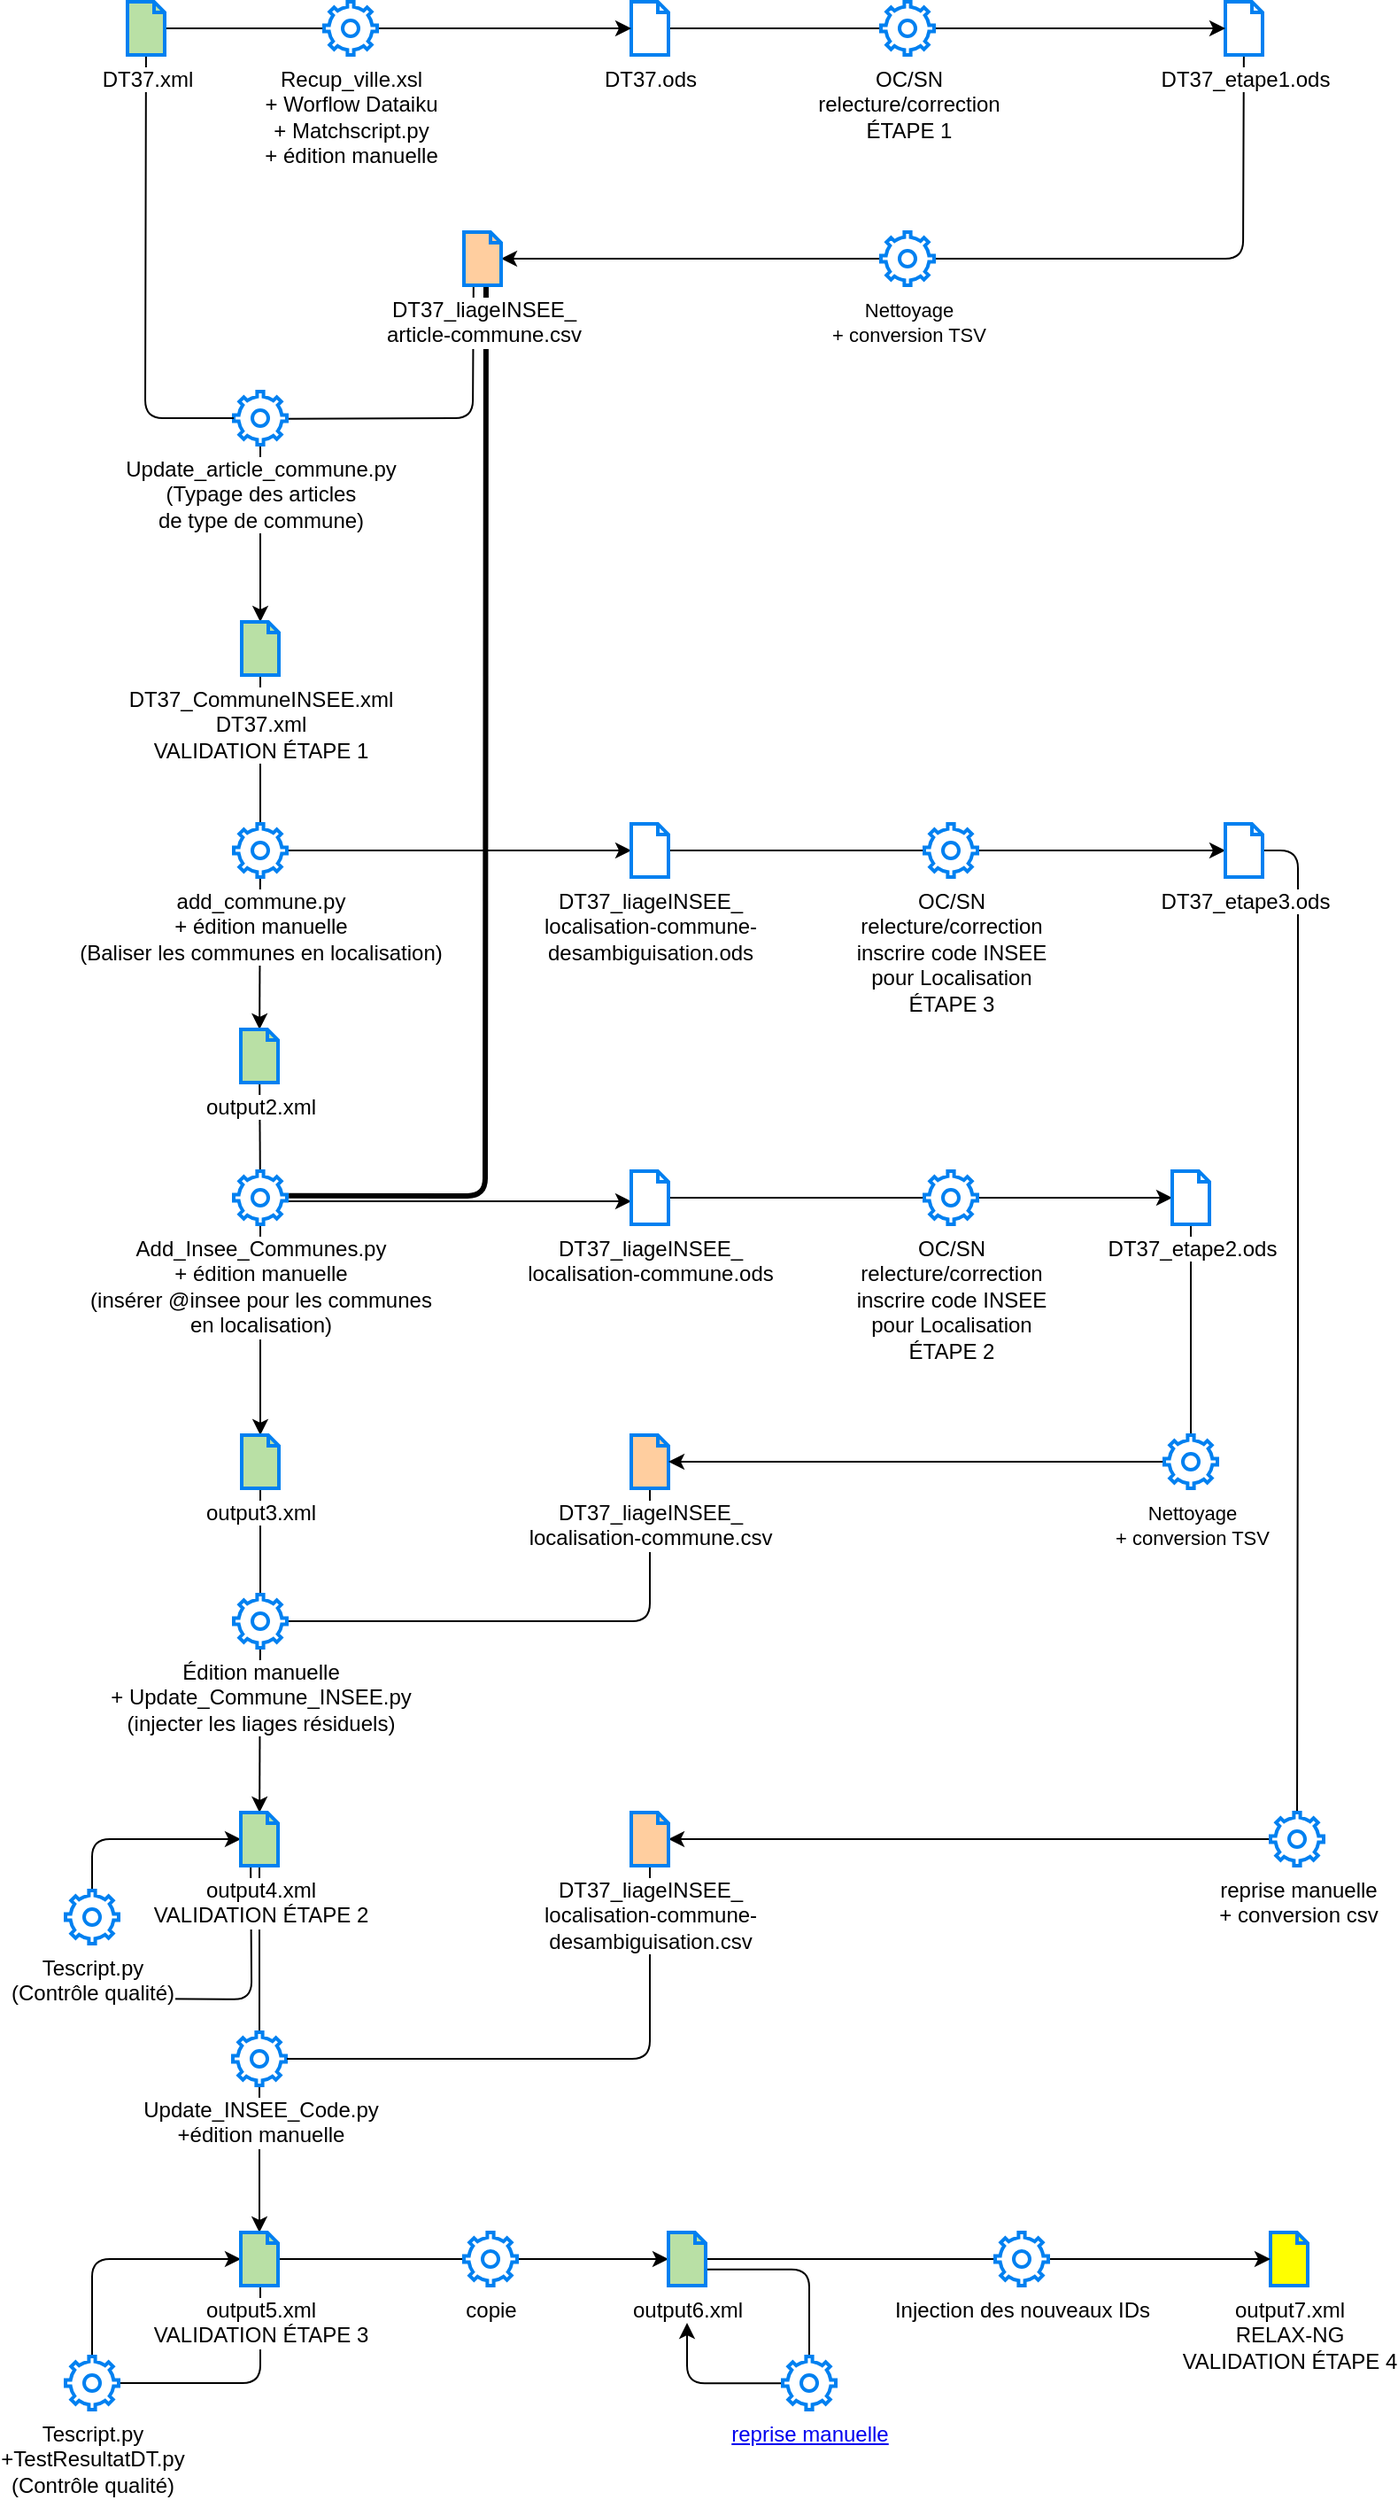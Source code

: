 <mxfile version="17.4.6" type="device"><diagram id="OXeQtArzFsAy8BI1pEPw" name="Page-1"><mxGraphModel dx="740" dy="433" grid="1" gridSize="10" guides="1" tooltips="1" connect="1" arrows="1" fold="1" page="1" pageScale="1" pageWidth="827" pageHeight="1169" math="0" shadow="0"><root><mxCell id="0"/><mxCell id="1" parent="0"/><mxCell id="P8x6slcPoMN7_pruIpa9-91" value="" style="edgeStyle=none;rounded=0;orthogonalLoop=1;jettySize=auto;html=1;endArrow=none;endFill=0;" edge="1" parent="1" source="P8x6slcPoMN7_pruIpa9-1" target="P8x6slcPoMN7_pruIpa9-39"><mxGeometry relative="1" as="geometry"/></mxCell><object label="DT37.ods" id="P8x6slcPoMN7_pruIpa9-1"><mxCell style="html=1;verticalLabelPosition=bottom;align=center;labelBackgroundColor=#ffffff;verticalAlign=top;strokeWidth=2;strokeColor=#0080F0;shadow=0;dashed=0;shape=mxgraph.ios7.icons.document;" vertex="1" parent="1"><mxGeometry x="364.5" y="80" width="21" height="30" as="geometry"/></mxCell></object><mxCell id="P8x6slcPoMN7_pruIpa9-94" value="" style="edgeStyle=none;rounded=1;orthogonalLoop=1;jettySize=auto;html=1;endArrow=none;endFill=0;" edge="1" parent="1" source="P8x6slcPoMN7_pruIpa9-2" target="P8x6slcPoMN7_pruIpa9-93"><mxGeometry relative="1" as="geometry"><Array as="points"><mxPoint x="710" y="225"/></Array></mxGeometry></mxCell><object label="DT37_etape1.ods" id="P8x6slcPoMN7_pruIpa9-2"><mxCell style="html=1;verticalLabelPosition=bottom;align=center;labelBackgroundColor=#ffffff;verticalAlign=top;strokeWidth=2;strokeColor=#0080F0;shadow=0;dashed=0;shape=mxgraph.ios7.icons.document;" vertex="1" parent="1"><mxGeometry x="700" y="80" width="21" height="30" as="geometry"/></mxCell></object><mxCell id="P8x6slcPoMN7_pruIpa9-96" value="" style="edgeStyle=none;rounded=1;orthogonalLoop=1;jettySize=auto;html=1;endArrow=none;endFill=0;entryX=0.97;entryY=0.512;entryDx=0;entryDy=0;entryPerimeter=0;" edge="1" parent="1" target="P8x6slcPoMN7_pruIpa9-16"><mxGeometry relative="1" as="geometry"><mxPoint x="275.417" y="240" as="sourcePoint"/><mxPoint x="165" y="315" as="targetPoint"/><Array as="points"><mxPoint x="275" y="315"/></Array></mxGeometry></mxCell><mxCell id="P8x6slcPoMN7_pruIpa9-89" value="" style="edgeStyle=none;rounded=0;orthogonalLoop=1;jettySize=auto;html=1;endArrow=none;endFill=0;" edge="1" parent="1" source="P8x6slcPoMN7_pruIpa9-6" target="P8x6slcPoMN7_pruIpa9-5"><mxGeometry relative="1" as="geometry"/></mxCell><mxCell id="P8x6slcPoMN7_pruIpa9-90" value="" style="edgeStyle=none;rounded=0;orthogonalLoop=1;jettySize=auto;html=1;endArrow=classic;endFill=1;" edge="1" parent="1" source="P8x6slcPoMN7_pruIpa9-5" target="P8x6slcPoMN7_pruIpa9-1"><mxGeometry relative="1" as="geometry"/></mxCell><mxCell id="P8x6slcPoMN7_pruIpa9-5" value="Recup_ville.xsl&lt;br&gt;+ Worflow Dataiku&lt;br&gt;+ Matchscript.py&lt;br&gt;+ édition manuelle" style="html=1;verticalLabelPosition=bottom;align=center;labelBackgroundColor=#ffffff;verticalAlign=top;strokeWidth=2;strokeColor=#0080F0;shadow=0;dashed=0;shape=mxgraph.ios7.icons.settings;" vertex="1" parent="1"><mxGeometry x="191" y="80" width="30" height="30" as="geometry"/></mxCell><mxCell id="P8x6slcPoMN7_pruIpa9-84" value="" style="edgeStyle=none;rounded=0;orthogonalLoop=1;jettySize=auto;html=1;endArrow=none;endFill=0;" edge="1" parent="1" source="P8x6slcPoMN7_pruIpa9-12" target="P8x6slcPoMN7_pruIpa9-29"><mxGeometry relative="1" as="geometry"/></mxCell><mxCell id="P8x6slcPoMN7_pruIpa9-103" value="" style="edgeStyle=none;rounded=0;orthogonalLoop=1;jettySize=auto;html=1;endArrow=classic;endFill=1;" edge="1" parent="1" source="P8x6slcPoMN7_pruIpa9-12" target="P8x6slcPoMN7_pruIpa9-40"><mxGeometry relative="1" as="geometry"/></mxCell><mxCell id="P8x6slcPoMN7_pruIpa9-12" value="OC/SN&lt;br&gt;relecture/correction&lt;br&gt;inscrire code INSEE&lt;br&gt;pour Localisation&lt;br&gt;ÉTAPE 3" style="html=1;verticalLabelPosition=bottom;align=center;labelBackgroundColor=#ffffff;verticalAlign=top;strokeWidth=2;strokeColor=#0080F0;shadow=0;dashed=0;shape=mxgraph.ios7.icons.settings;" vertex="1" parent="1"><mxGeometry x="530" y="544" width="30" height="30" as="geometry"/></mxCell><mxCell id="P8x6slcPoMN7_pruIpa9-98" value="" style="edgeStyle=none;rounded=0;orthogonalLoop=1;jettySize=auto;html=1;endArrow=classic;endFill=1;" edge="1" parent="1" source="P8x6slcPoMN7_pruIpa9-16" target="P8x6slcPoMN7_pruIpa9-21"><mxGeometry relative="1" as="geometry"/></mxCell><mxCell id="P8x6slcPoMN7_pruIpa9-16" value="Update_article_commune.py&lt;br&gt;(Typage des articles&lt;br&gt;de type de commune)" style="html=1;verticalLabelPosition=bottom;align=center;labelBackgroundColor=#ffffff;verticalAlign=top;strokeWidth=2;strokeColor=#0080F0;shadow=0;dashed=0;shape=mxgraph.ios7.icons.settings;" vertex="1" parent="1"><mxGeometry x="140" y="300" width="30" height="30" as="geometry"/></mxCell><mxCell id="P8x6slcPoMN7_pruIpa9-99" value="" style="edgeStyle=none;rounded=0;orthogonalLoop=1;jettySize=auto;html=1;endArrow=none;endFill=0;" edge="1" parent="1" source="P8x6slcPoMN7_pruIpa9-21" target="P8x6slcPoMN7_pruIpa9-25"><mxGeometry relative="1" as="geometry"/></mxCell><object label="DT37_CommuneINSEE.xml&lt;br&gt;DT37.xml&lt;br&gt;VALIDATION ÉTAPE 1" id="P8x6slcPoMN7_pruIpa9-21"><mxCell style="html=1;verticalLabelPosition=bottom;align=center;labelBackgroundColor=#ffffff;verticalAlign=top;strokeWidth=2;strokeColor=#0080F0;shadow=0;dashed=0;shape=mxgraph.ios7.icons.document;fillColor=#B9E0A5;" vertex="1" parent="1"><mxGeometry x="144.5" y="430" width="21" height="30" as="geometry"/></mxCell></object><mxCell id="P8x6slcPoMN7_pruIpa9-23" value="" style="endArrow=none;html=1;rounded=1;entryX=0;entryY=0.5;entryDx=0;entryDy=0;entryPerimeter=0;" edge="1" parent="1" source="P8x6slcPoMN7_pruIpa9-6" target="P8x6slcPoMN7_pruIpa9-16"><mxGeometry width="50" height="50" relative="1" as="geometry"><mxPoint x="390" y="420" as="sourcePoint"/><mxPoint x="130" y="315" as="targetPoint"/><Array as="points"><mxPoint x="90" y="315"/></Array></mxGeometry></mxCell><mxCell id="P8x6slcPoMN7_pruIpa9-100" value="" style="edgeStyle=none;rounded=0;orthogonalLoop=1;jettySize=auto;html=1;endArrow=classic;endFill=1;" edge="1" parent="1" source="P8x6slcPoMN7_pruIpa9-25" target="P8x6slcPoMN7_pruIpa9-28"><mxGeometry relative="1" as="geometry"/></mxCell><mxCell id="P8x6slcPoMN7_pruIpa9-102" value="" style="edgeStyle=none;rounded=0;orthogonalLoop=1;jettySize=auto;html=1;endArrow=classic;endFill=1;" edge="1" parent="1" source="P8x6slcPoMN7_pruIpa9-25" target="P8x6slcPoMN7_pruIpa9-29"><mxGeometry relative="1" as="geometry"/></mxCell><mxCell id="P8x6slcPoMN7_pruIpa9-25" value="add_commune.py&lt;br&gt;+ édition manuelle&lt;br&gt;(Baliser les communes en localisation)" style="html=1;verticalLabelPosition=bottom;align=center;labelBackgroundColor=#ffffff;verticalAlign=top;strokeWidth=2;strokeColor=#0080F0;shadow=0;dashed=0;shape=mxgraph.ios7.icons.settings;" vertex="1" parent="1"><mxGeometry x="140" y="544" width="30" height="30" as="geometry"/></mxCell><mxCell id="P8x6slcPoMN7_pruIpa9-101" value="" style="edgeStyle=none;rounded=0;orthogonalLoop=1;jettySize=auto;html=1;endArrow=none;endFill=0;" edge="1" parent="1" source="P8x6slcPoMN7_pruIpa9-28" target="P8x6slcPoMN7_pruIpa9-44"><mxGeometry relative="1" as="geometry"/></mxCell><object label="output2.xml" id="P8x6slcPoMN7_pruIpa9-28"><mxCell style="html=1;verticalLabelPosition=bottom;align=center;labelBackgroundColor=#ffffff;verticalAlign=top;strokeWidth=2;strokeColor=#0080F0;shadow=0;dashed=0;shape=mxgraph.ios7.icons.document;fillColor=#B9E0A5;" vertex="1" parent="1"><mxGeometry x="144" y="660" width="21" height="30" as="geometry"/></mxCell></object><object label="DT37_liageINSEE_&lt;br&gt;localisation-commune-&lt;br&gt;desambiguisation.ods" id="P8x6slcPoMN7_pruIpa9-29"><mxCell style="html=1;verticalLabelPosition=bottom;align=center;labelBackgroundColor=#ffffff;verticalAlign=top;strokeWidth=2;strokeColor=#0080F0;shadow=0;dashed=0;shape=mxgraph.ios7.icons.document;" vertex="1" parent="1"><mxGeometry x="364.5" y="544" width="21" height="30" as="geometry"/></mxCell></object><mxCell id="P8x6slcPoMN7_pruIpa9-92" value="" style="edgeStyle=none;rounded=0;orthogonalLoop=1;jettySize=auto;html=1;endArrow=classic;endFill=1;" edge="1" parent="1" source="P8x6slcPoMN7_pruIpa9-39" target="P8x6slcPoMN7_pruIpa9-2"><mxGeometry relative="1" as="geometry"/></mxCell><mxCell id="P8x6slcPoMN7_pruIpa9-39" value="OC/SN&lt;br&gt;relecture/correction&lt;br&gt;ÉTAPE 1" style="html=1;verticalLabelPosition=bottom;align=center;labelBackgroundColor=#ffffff;verticalAlign=top;strokeWidth=2;strokeColor=#0080F0;shadow=0;dashed=0;shape=mxgraph.ios7.icons.settings;" vertex="1" parent="1"><mxGeometry x="505.5" y="80" width="30" height="30" as="geometry"/></mxCell><mxCell id="P8x6slcPoMN7_pruIpa9-119" value="" style="edgeStyle=orthogonalEdgeStyle;rounded=1;sketch=0;orthogonalLoop=1;jettySize=auto;html=1;endArrow=none;endFill=0;strokeColor=#000000;strokeWidth=1;" edge="1" parent="1" source="P8x6slcPoMN7_pruIpa9-40" target="P8x6slcPoMN7_pruIpa9-117"><mxGeometry relative="1" as="geometry"/></mxCell><object label="DT37_etape3.ods" id="P8x6slcPoMN7_pruIpa9-40"><mxCell style="html=1;verticalLabelPosition=bottom;align=center;labelBackgroundColor=#ffffff;verticalAlign=top;strokeWidth=2;strokeColor=#0080F0;shadow=0;dashed=0;shape=mxgraph.ios7.icons.document;" vertex="1" parent="1"><mxGeometry x="700" y="544" width="21" height="30" as="geometry"/></mxCell></object><mxCell id="P8x6slcPoMN7_pruIpa9-50" style="edgeStyle=orthogonalEdgeStyle;rounded=0;orthogonalLoop=1;jettySize=auto;html=1;" edge="1" parent="1" source="P8x6slcPoMN7_pruIpa9-44" target="P8x6slcPoMN7_pruIpa9-45"><mxGeometry relative="1" as="geometry"><Array as="points"><mxPoint x="160" y="915"/></Array></mxGeometry></mxCell><mxCell id="P8x6slcPoMN7_pruIpa9-104" value="" style="edgeStyle=none;rounded=0;orthogonalLoop=1;jettySize=auto;html=1;endArrow=classic;endFill=1;" edge="1" parent="1"><mxGeometry relative="1" as="geometry"><mxPoint x="170" y="757" as="sourcePoint"/><mxPoint x="364.5" y="757" as="targetPoint"/></mxGeometry></mxCell><mxCell id="P8x6slcPoMN7_pruIpa9-44" value="Add_Insee_Communes.py&lt;br&gt;+ édition manuelle&lt;br&gt;(insérer @insee pour les communes&lt;br&gt;en localisation)" style="html=1;verticalLabelPosition=bottom;align=center;labelBackgroundColor=#ffffff;verticalAlign=top;strokeWidth=2;strokeColor=#0080F0;shadow=0;dashed=0;shape=mxgraph.ios7.icons.settings;" vertex="1" parent="1"><mxGeometry x="140" y="740" width="30" height="30" as="geometry"/></mxCell><mxCell id="P8x6slcPoMN7_pruIpa9-143" value="" style="edgeStyle=orthogonalEdgeStyle;rounded=0;sketch=0;orthogonalLoop=1;jettySize=auto;html=1;startArrow=none;startFill=0;endArrow=none;endFill=0;strokeColor=#000000;strokeWidth=1;" edge="1" parent="1" source="P8x6slcPoMN7_pruIpa9-45" target="P8x6slcPoMN7_pruIpa9-65"><mxGeometry relative="1" as="geometry"/></mxCell><object label="output3.xml" id="P8x6slcPoMN7_pruIpa9-45"><mxCell style="html=1;verticalLabelPosition=bottom;align=center;labelBackgroundColor=#ffffff;verticalAlign=top;strokeWidth=2;strokeColor=#0080F0;shadow=0;dashed=0;shape=mxgraph.ios7.icons.document;fillColor=#B9E0A5;" vertex="1" parent="1"><mxGeometry x="144.5" y="889" width="21" height="30" as="geometry"/></mxCell></object><mxCell id="P8x6slcPoMN7_pruIpa9-46" value="" style="endArrow=none;html=1;rounded=1;strokeWidth=3;exitX=1.037;exitY=0.462;exitDx=0;exitDy=0;exitPerimeter=0;" edge="1" parent="1" source="P8x6slcPoMN7_pruIpa9-44"><mxGeometry width="50" height="50" relative="1" as="geometry"><mxPoint x="170" y="800" as="sourcePoint"/><mxPoint x="282.488" y="236" as="targetPoint"/><Array as="points"><mxPoint x="282" y="754"/></Array></mxGeometry></mxCell><mxCell id="P8x6slcPoMN7_pruIpa9-86" value="" style="edgeStyle=none;rounded=0;orthogonalLoop=1;jettySize=auto;html=1;endArrow=none;endFill=0;" edge="1" parent="1" source="P8x6slcPoMN7_pruIpa9-51" target="P8x6slcPoMN7_pruIpa9-55"><mxGeometry relative="1" as="geometry"/></mxCell><object label="DT37_liageINSEE_&lt;br&gt;localisation-commune.ods" id="P8x6slcPoMN7_pruIpa9-51"><mxCell style="html=1;verticalLabelPosition=bottom;align=center;labelBackgroundColor=#ffffff;verticalAlign=top;strokeWidth=2;strokeColor=#0080F0;shadow=0;dashed=0;shape=mxgraph.ios7.icons.document;" vertex="1" parent="1"><mxGeometry x="364.5" y="740" width="21" height="30" as="geometry"/></mxCell></object><mxCell id="P8x6slcPoMN7_pruIpa9-87" value="" style="edgeStyle=none;rounded=0;orthogonalLoop=1;jettySize=auto;html=1;endArrow=classic;endFill=1;" edge="1" parent="1" source="P8x6slcPoMN7_pruIpa9-55" target="P8x6slcPoMN7_pruIpa9-56"><mxGeometry relative="1" as="geometry"/></mxCell><mxCell id="P8x6slcPoMN7_pruIpa9-55" value="OC/SN&lt;br&gt;relecture/correction&lt;br&gt;inscrire code INSEE&lt;br&gt;pour Localisation&lt;br&gt;ÉTAPE 2" style="html=1;verticalLabelPosition=bottom;align=center;labelBackgroundColor=#ffffff;verticalAlign=top;strokeWidth=2;strokeColor=#0080F0;shadow=0;dashed=0;shape=mxgraph.ios7.icons.settings;" vertex="1" parent="1"><mxGeometry x="530" y="740" width="30" height="30" as="geometry"/></mxCell><mxCell id="P8x6slcPoMN7_pruIpa9-106" value="" style="edgeStyle=none;rounded=0;orthogonalLoop=1;jettySize=auto;html=1;endArrow=none;endFill=0;" edge="1" parent="1" source="P8x6slcPoMN7_pruIpa9-56" target="P8x6slcPoMN7_pruIpa9-105"><mxGeometry relative="1" as="geometry"/></mxCell><mxCell id="P8x6slcPoMN7_pruIpa9-142" value="" style="edgeStyle=orthogonalEdgeStyle;rounded=1;sketch=0;orthogonalLoop=1;jettySize=auto;html=1;startArrow=none;startFill=0;endArrow=none;endFill=0;strokeColor=#000000;strokeWidth=1;" edge="1" parent="1" source="P8x6slcPoMN7_pruIpa9-57" target="P8x6slcPoMN7_pruIpa9-65"><mxGeometry relative="1" as="geometry"><Array as="points"><mxPoint x="375" y="994"/></Array></mxGeometry></mxCell><object label="DT37_liageINSEE_&lt;br&gt;localisation-commune.csv" id="P8x6slcPoMN7_pruIpa9-57"><mxCell style="html=1;verticalLabelPosition=bottom;align=center;labelBackgroundColor=#ffffff;verticalAlign=top;strokeWidth=2;strokeColor=#0080F0;shadow=0;dashed=0;shape=mxgraph.ios7.icons.document;fillColor=#FFCE9F;" vertex="1" parent="1"><mxGeometry x="364.5" y="889" width="21" height="30" as="geometry"/></mxCell></object><mxCell id="P8x6slcPoMN7_pruIpa9-74" value="" style="edgeStyle=orthogonalEdgeStyle;rounded=1;orthogonalLoop=1;jettySize=auto;html=1;endArrow=none;endFill=0;startArrow=classic;startFill=1;" edge="1" parent="1" source="P8x6slcPoMN7_pruIpa9-62" target="P8x6slcPoMN7_pruIpa9-69"><mxGeometry relative="1" as="geometry"/></mxCell><mxCell id="P8x6slcPoMN7_pruIpa9-78" value="" style="edgeStyle=orthogonalEdgeStyle;rounded=0;orthogonalLoop=1;jettySize=auto;html=1;endArrow=none;endFill=0;" edge="1" parent="1" source="P8x6slcPoMN7_pruIpa9-62" target="P8x6slcPoMN7_pruIpa9-77"><mxGeometry relative="1" as="geometry"/></mxCell><mxCell id="P8x6slcPoMN7_pruIpa9-111" value="" style="edgeStyle=none;rounded=0;orthogonalLoop=1;jettySize=auto;html=1;endArrow=classic;endFill=1;" edge="1" parent="1" source="P8x6slcPoMN7_pruIpa9-65" target="P8x6slcPoMN7_pruIpa9-62"><mxGeometry relative="1" as="geometry"/></mxCell><mxCell id="P8x6slcPoMN7_pruIpa9-65" value="Édition manuelle&lt;br&gt;+ Update_Commune_INSEE.py&lt;br&gt;(injecter les liages résiduels)" style="html=1;verticalLabelPosition=bottom;align=center;labelBackgroundColor=#ffffff;verticalAlign=top;strokeWidth=2;strokeColor=#0080F0;shadow=0;dashed=0;shape=mxgraph.ios7.icons.settings;" vertex="1" parent="1"><mxGeometry x="140" y="979" width="30" height="30" as="geometry"/></mxCell><mxCell id="P8x6slcPoMN7_pruIpa9-75" value="" style="edgeStyle=orthogonalEdgeStyle;rounded=1;orthogonalLoop=1;jettySize=auto;html=1;endArrow=none;endFill=0;" edge="1" parent="1"><mxGeometry relative="1" as="geometry"><mxPoint x="80" y="1207" as="sourcePoint"/><mxPoint x="149.556" y="1132" as="targetPoint"/></mxGeometry></mxCell><mxCell id="P8x6slcPoMN7_pruIpa9-69" value="Tescript.py&lt;br&gt;(Contrôle qualité)" style="html=1;verticalLabelPosition=bottom;align=center;labelBackgroundColor=#ffffff;verticalAlign=top;strokeWidth=2;strokeColor=#0080F0;shadow=0;dashed=0;shape=mxgraph.ios7.icons.settings;" vertex="1" parent="1"><mxGeometry x="45" y="1146" width="30" height="30" as="geometry"/></mxCell><mxCell id="P8x6slcPoMN7_pruIpa9-81" value="" style="edgeStyle=orthogonalEdgeStyle;rounded=0;orthogonalLoop=1;jettySize=auto;html=1;" edge="1" parent="1" source="P8x6slcPoMN7_pruIpa9-77" target="P8x6slcPoMN7_pruIpa9-80"><mxGeometry relative="1" as="geometry"/></mxCell><mxCell id="P8x6slcPoMN7_pruIpa9-77" value="Update_INSEE_Code.py&lt;br&gt;+édition manuelle" style="html=1;verticalLabelPosition=bottom;align=center;labelBackgroundColor=#ffffff;verticalAlign=top;strokeWidth=2;strokeColor=#0080F0;shadow=0;dashed=0;shape=mxgraph.ios7.icons.settings;" vertex="1" parent="1"><mxGeometry x="139.5" y="1226" width="30" height="30" as="geometry"/></mxCell><mxCell id="P8x6slcPoMN7_pruIpa9-126" value="" style="edgeStyle=orthogonalEdgeStyle;rounded=1;sketch=0;orthogonalLoop=1;jettySize=auto;html=1;startArrow=classic;startFill=1;endArrow=none;endFill=0;strokeColor=#000000;strokeWidth=1;" edge="1" parent="1" source="P8x6slcPoMN7_pruIpa9-80" target="P8x6slcPoMN7_pruIpa9-123"><mxGeometry relative="1" as="geometry"/></mxCell><mxCell id="P8x6slcPoMN7_pruIpa9-144" value="" style="edgeStyle=orthogonalEdgeStyle;rounded=0;sketch=0;orthogonalLoop=1;jettySize=auto;html=1;startArrow=none;startFill=0;endArrow=none;endFill=0;strokeColor=#000000;strokeWidth=1;" edge="1" parent="1" source="P8x6slcPoMN7_pruIpa9-80" target="P8x6slcPoMN7_pruIpa9-129"><mxGeometry relative="1" as="geometry"/></mxCell><mxCell id="P8x6slcPoMN7_pruIpa9-95" value="" style="edgeStyle=none;rounded=0;orthogonalLoop=1;jettySize=auto;html=1;endArrow=classic;endFill=1;" edge="1" parent="1" source="P8x6slcPoMN7_pruIpa9-93" target="P8x6slcPoMN7_pruIpa9-3"><mxGeometry relative="1" as="geometry"/></mxCell><mxCell id="P8x6slcPoMN7_pruIpa9-93" value="&lt;span style=&quot;font-size: 11px&quot;&gt;Nettoyage&lt;br&gt;+ conversion TSV&lt;/span&gt;" style="html=1;verticalLabelPosition=bottom;align=center;labelBackgroundColor=#ffffff;verticalAlign=top;strokeWidth=2;strokeColor=#0080F0;shadow=0;dashed=0;shape=mxgraph.ios7.icons.settings;" vertex="1" parent="1"><mxGeometry x="505.5" y="210" width="30" height="30" as="geometry"/></mxCell><mxCell id="P8x6slcPoMN7_pruIpa9-109" value="" style="edgeStyle=none;rounded=0;orthogonalLoop=1;jettySize=auto;html=1;endArrow=classic;endFill=1;" edge="1" parent="1" source="P8x6slcPoMN7_pruIpa9-105" target="P8x6slcPoMN7_pruIpa9-57"><mxGeometry relative="1" as="geometry"/></mxCell><mxCell id="P8x6slcPoMN7_pruIpa9-120" value="" style="edgeStyle=orthogonalEdgeStyle;rounded=1;sketch=0;orthogonalLoop=1;jettySize=auto;html=1;endArrow=classic;endFill=1;strokeColor=#000000;strokeWidth=1;" edge="1" parent="1" source="P8x6slcPoMN7_pruIpa9-117" target="P8x6slcPoMN7_pruIpa9-118"><mxGeometry relative="1" as="geometry"><Array as="points"><mxPoint x="740" y="1117"/></Array></mxGeometry></mxCell><mxCell id="P8x6slcPoMN7_pruIpa9-117" value="reprise manuelle&lt;br&gt;+ conversion csv" style="html=1;verticalLabelPosition=bottom;align=center;labelBackgroundColor=#ffffff;verticalAlign=top;strokeWidth=2;strokeColor=#0080F0;shadow=0;dashed=0;shape=mxgraph.ios7.icons.settings;rounded=0;sketch=0;fillColor=#FFFFFF;" vertex="1" parent="1"><mxGeometry x="725.5" y="1102" width="30" height="30" as="geometry"/></mxCell><mxCell id="P8x6slcPoMN7_pruIpa9-121" value="" style="edgeStyle=orthogonalEdgeStyle;rounded=1;sketch=0;orthogonalLoop=1;jettySize=auto;html=1;endArrow=none;endFill=0;strokeColor=#000000;strokeWidth=1;" edge="1" parent="1" source="P8x6slcPoMN7_pruIpa9-118"><mxGeometry relative="1" as="geometry"><mxPoint x="170" y="1241" as="targetPoint"/><Array as="points"><mxPoint x="375" y="1241"/></Array></mxGeometry></mxCell><mxCell id="P8x6slcPoMN7_pruIpa9-118" value="DT37_liageINSEE_&lt;br&gt;localisation-commune-&lt;br&gt;desambiguisation.csv" style="html=1;verticalLabelPosition=bottom;align=center;labelBackgroundColor=#ffffff;verticalAlign=top;strokeWidth=2;strokeColor=#0080F0;shadow=0;dashed=0;shape=mxgraph.ios7.icons.document;rounded=0;sketch=0;fillColor=#FFCE9F;" vertex="1" parent="1"><mxGeometry x="364.5" y="1102" width="21" height="30" as="geometry"/></mxCell><mxCell id="P8x6slcPoMN7_pruIpa9-125" value="" style="edgeStyle=orthogonalEdgeStyle;rounded=1;sketch=0;orthogonalLoop=1;jettySize=auto;html=1;startArrow=none;startFill=0;endArrow=none;endFill=0;strokeColor=#000000;strokeWidth=1;" edge="1" parent="1" source="P8x6slcPoMN7_pruIpa9-123" target="P8x6slcPoMN7_pruIpa9-80"><mxGeometry relative="1" as="geometry"><Array as="points"><mxPoint x="155" y="1424"/></Array></mxGeometry></mxCell><mxCell id="P8x6slcPoMN7_pruIpa9-123" value="Tescript.py&lt;br&gt;+TestResultatDT.py&lt;br&gt;(Contrôle qualité)" style="html=1;verticalLabelPosition=bottom;align=center;labelBackgroundColor=#ffffff;verticalAlign=top;strokeWidth=2;strokeColor=#0080F0;shadow=0;dashed=0;shape=mxgraph.ios7.icons.settings;" vertex="1" parent="1"><mxGeometry x="45" y="1409" width="30" height="30" as="geometry"/></mxCell><mxCell id="P8x6slcPoMN7_pruIpa9-136" value="" style="edgeStyle=orthogonalEdgeStyle;rounded=1;sketch=0;orthogonalLoop=1;jettySize=auto;html=1;startArrow=none;startFill=0;endArrow=classic;endFill=1;strokeColor=#000000;strokeWidth=1;exitX=-0.028;exitY=0.503;exitDx=0;exitDy=0;exitPerimeter=0;" edge="1" parent="1" source="P8x6slcPoMN7_pruIpa9-127"><mxGeometry relative="1" as="geometry"><mxPoint x="450" y="1428" as="sourcePoint"/><mxPoint x="396" y="1390" as="targetPoint"/><Array as="points"><mxPoint x="396" y="1424"/></Array></mxGeometry></mxCell><mxCell id="P8x6slcPoMN7_pruIpa9-127" value="&lt;a href=&quot;https://github.com/chartes/dico-topo/blob/enrichissement_xml_dt/data/_OUTPUT6_VALDATION_PROCEDURE.md&quot;&gt;reprise manuelle&lt;/a&gt;" style="html=1;verticalLabelPosition=bottom;align=center;labelBackgroundColor=#ffffff;verticalAlign=top;strokeWidth=2;strokeColor=#0080F0;shadow=0;dashed=0;shape=mxgraph.ios7.icons.settings;rounded=0;sketch=0;fillColor=#FFFFFF;" vertex="1" parent="1"><mxGeometry x="450" y="1409" width="30" height="30" as="geometry"/></mxCell><mxCell id="P8x6slcPoMN7_pruIpa9-145" value="" style="edgeStyle=orthogonalEdgeStyle;rounded=0;sketch=0;orthogonalLoop=1;jettySize=auto;html=1;startArrow=none;startFill=0;endArrow=classic;endFill=1;strokeColor=#000000;strokeWidth=1;" edge="1" parent="1" source="P8x6slcPoMN7_pruIpa9-129" target="P8x6slcPoMN7_pruIpa9-131"><mxGeometry relative="1" as="geometry"/></mxCell><mxCell id="P8x6slcPoMN7_pruIpa9-129" value="copie" style="html=1;verticalLabelPosition=bottom;align=center;labelBackgroundColor=#ffffff;verticalAlign=top;strokeWidth=2;strokeColor=#0080F0;shadow=0;dashed=0;shape=mxgraph.ios7.icons.settings;rounded=0;sketch=0;fillColor=#FFFFFF;" vertex="1" parent="1"><mxGeometry x="270" y="1339" width="30" height="30" as="geometry"/></mxCell><mxCell id="P8x6slcPoMN7_pruIpa9-147" value="" style="edgeStyle=orthogonalEdgeStyle;rounded=1;sketch=0;orthogonalLoop=1;jettySize=auto;html=1;startArrow=none;startFill=0;endArrow=none;endFill=0;strokeColor=#000000;strokeWidth=1;exitX=0.976;exitY=0.662;exitDx=0;exitDy=0;exitPerimeter=0;" edge="1" parent="1"><mxGeometry relative="1" as="geometry"><mxPoint x="405.996" y="1359.86" as="sourcePoint"/><mxPoint x="465" y="1408" as="targetPoint"/><Array as="points"><mxPoint x="465" y="1360"/></Array></mxGeometry></mxCell><mxCell id="P8x6slcPoMN7_pruIpa9-148" value="" style="edgeStyle=orthogonalEdgeStyle;rounded=0;sketch=0;orthogonalLoop=1;jettySize=auto;html=1;startArrow=none;startFill=0;endArrow=none;endFill=0;strokeColor=#000000;strokeWidth=1;" edge="1" parent="1" source="P8x6slcPoMN7_pruIpa9-131" target="P8x6slcPoMN7_pruIpa9-138"><mxGeometry relative="1" as="geometry"/></mxCell><mxCell id="P8x6slcPoMN7_pruIpa9-131" value="output6.xml" style="html=1;verticalLabelPosition=bottom;align=center;labelBackgroundColor=#ffffff;verticalAlign=top;strokeWidth=2;strokeColor=#0080F0;shadow=0;dashed=0;shape=mxgraph.ios7.icons.document;rounded=0;sketch=0;fillColor=#B9E0A5;" vertex="1" parent="1"><mxGeometry x="385.5" y="1339" width="21" height="30" as="geometry"/></mxCell><mxCell id="P8x6slcPoMN7_pruIpa9-135" value="output7.xml&lt;br&gt;RELAX-NG&lt;br&gt;VALIDATION ÉTAPE 4" style="html=1;verticalLabelPosition=bottom;align=center;labelBackgroundColor=#ffffff;verticalAlign=top;strokeWidth=2;strokeColor=#0080F0;shadow=0;dashed=0;shape=mxgraph.ios7.icons.document;rounded=0;sketch=0;fillColor=#FFFF00;" vertex="1" parent="1"><mxGeometry x="725.5" y="1339" width="21" height="30" as="geometry"/></mxCell><mxCell id="P8x6slcPoMN7_pruIpa9-140" value="" style="edgeStyle=orthogonalEdgeStyle;rounded=0;sketch=0;orthogonalLoop=1;jettySize=auto;html=1;startArrow=none;startFill=0;endArrow=classic;endFill=1;strokeColor=#000000;strokeWidth=1;" edge="1" parent="1" source="P8x6slcPoMN7_pruIpa9-138" target="P8x6slcPoMN7_pruIpa9-135"><mxGeometry relative="1" as="geometry"/></mxCell><mxCell id="P8x6slcPoMN7_pruIpa9-138" value="Injection des nouveaux IDs" style="html=1;verticalLabelPosition=bottom;align=center;labelBackgroundColor=#ffffff;verticalAlign=top;strokeWidth=2;strokeColor=#0080F0;shadow=0;dashed=0;shape=mxgraph.ios7.icons.settings;rounded=0;sketch=0;fillColor=#FFFFFF;" vertex="1" parent="1"><mxGeometry x="570" y="1339" width="30" height="30" as="geometry"/></mxCell><object label="DT37_liageINSEE_&lt;br&gt;article-commune.csv" id="P8x6slcPoMN7_pruIpa9-3"><mxCell style="html=1;verticalLabelPosition=bottom;align=center;labelBackgroundColor=#ffffff;verticalAlign=top;strokeWidth=2;strokeColor=#0080F0;shadow=0;dashed=0;shape=mxgraph.ios7.icons.document;fillColor=#FFCE9F;" vertex="1" parent="1"><mxGeometry x="270" y="210" width="21" height="30" as="geometry"/></mxCell></object><object label="output5.xml&lt;br&gt;VALIDATION ÉTAPE 3" id="P8x6slcPoMN7_pruIpa9-80"><mxCell style="html=1;verticalLabelPosition=bottom;align=center;labelBackgroundColor=#ffffff;verticalAlign=top;strokeWidth=2;strokeColor=#0080F0;shadow=0;dashed=0;shape=mxgraph.ios7.icons.document;direction=east;fillColor=#B9E0A5;" vertex="1" parent="1"><mxGeometry x="144" y="1339" width="21" height="30" as="geometry"/></mxCell></object><object label="DT37.xml&lt;br&gt;" id="P8x6slcPoMN7_pruIpa9-6"><mxCell style="html=1;verticalLabelPosition=bottom;align=center;labelBackgroundColor=#ffffff;verticalAlign=top;strokeWidth=2;strokeColor=#0080F0;shadow=0;dashed=0;shape=mxgraph.ios7.icons.document;fillColor=#B9E0A5;" vertex="1" parent="1"><mxGeometry x="80" y="80" width="21" height="30" as="geometry"/></mxCell></object><object label="output4.xml&lt;br&gt;VALIDATION ÉTAPE 2" id="P8x6slcPoMN7_pruIpa9-62"><mxCell style="html=1;verticalLabelPosition=bottom;align=center;labelBackgroundColor=#ffffff;verticalAlign=top;strokeWidth=2;strokeColor=#0080F0;shadow=0;dashed=0;shape=mxgraph.ios7.icons.document;direction=east;fillColor=#B9E0A5;" vertex="1" parent="1"><mxGeometry x="144" y="1102" width="21" height="30" as="geometry"/></mxCell></object><object label="DT37_etape2.ods" id="P8x6slcPoMN7_pruIpa9-56"><mxCell style="html=1;verticalLabelPosition=bottom;align=center;labelBackgroundColor=#ffffff;verticalAlign=top;strokeWidth=2;strokeColor=#0080F0;shadow=0;dashed=0;shape=mxgraph.ios7.icons.document;" vertex="1" parent="1"><mxGeometry x="670" y="740" width="21" height="30" as="geometry"/></mxCell></object><mxCell id="P8x6slcPoMN7_pruIpa9-105" value="&lt;span style=&quot;font-size: 11px&quot;&gt;Nettoyage&lt;br&gt;+ conversion TSV&lt;/span&gt;" style="html=1;verticalLabelPosition=bottom;align=center;labelBackgroundColor=#ffffff;verticalAlign=top;strokeWidth=2;strokeColor=#0080F0;shadow=0;dashed=0;shape=mxgraph.ios7.icons.settings;" vertex="1" parent="1"><mxGeometry x="665.5" y="889" width="30" height="30" as="geometry"/></mxCell></root></mxGraphModel></diagram></mxfile>